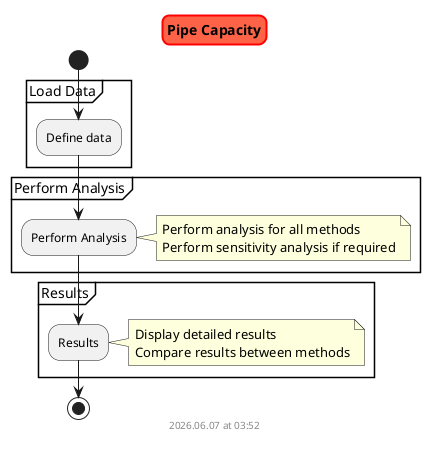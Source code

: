 @startuml pipe_architecture
skinparam titleBorderRoundCorner 15
skinparam titleBorderThickness 2
skinparam titleBorderColor red
skinparam titleBackgroundColor Tomato

title Pipe Capacity

start

    partition "Load Data" {

        :Define data;

    }

    partition "Perform Analysis" {
        
        :Perform Analysis;
            note right
                Perform analysis for all methods
                Perform sensitivity analysis if required
            end note

    }

    partition "Results" {

        :Results;
            note right
                Display detailed results
                Compare results between methods
            end note

    }



stop

footer
%date("yyyy.MM.dd' at 'HH:mm")
%filename()
end footer

@enduml
